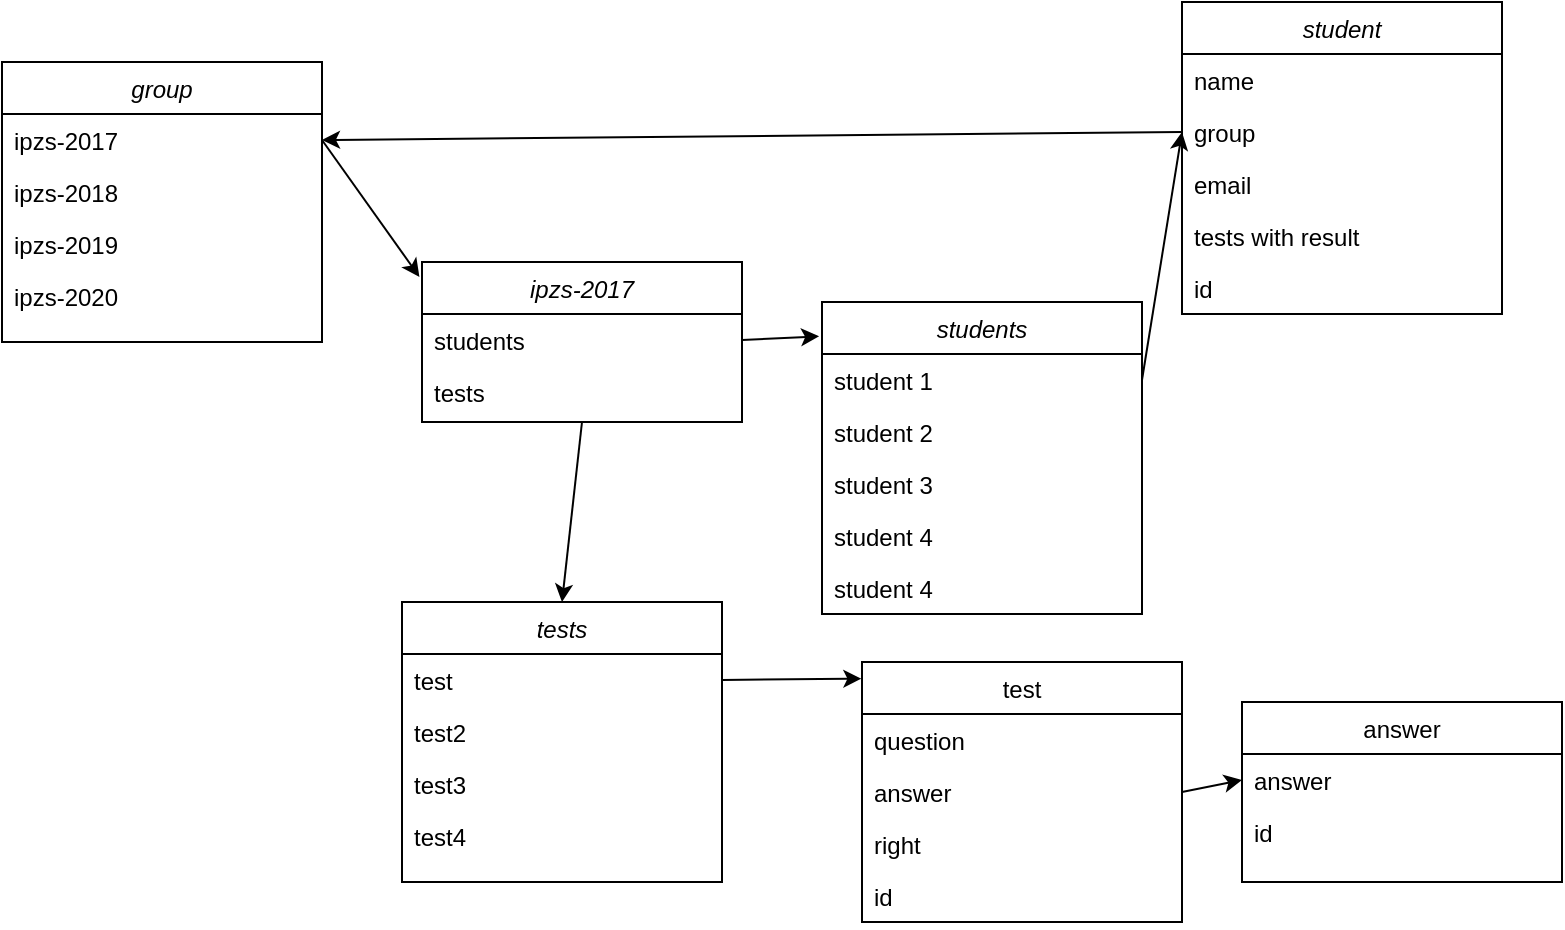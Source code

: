 <mxfile version="12.7.4" type="github">
  <diagram id="C5RBs43oDa-KdzZeNtuy" name="Page-1">
    <mxGraphModel dx="860" dy="505" grid="1" gridSize="10" guides="1" tooltips="1" connect="1" arrows="1" fold="1" page="1" pageScale="1" pageWidth="1654" pageHeight="2336" math="0" shadow="0">
      <root>
        <mxCell id="WIyWlLk6GJQsqaUBKTNV-0" />
        <mxCell id="WIyWlLk6GJQsqaUBKTNV-1" parent="WIyWlLk6GJQsqaUBKTNV-0" />
        <mxCell id="zkfFHV4jXpPFQw0GAbJ--0" value="tests" style="swimlane;fontStyle=2;align=center;verticalAlign=top;childLayout=stackLayout;horizontal=1;startSize=26;horizontalStack=0;resizeParent=1;resizeLast=0;collapsible=1;marginBottom=0;rounded=0;shadow=0;strokeWidth=1;" parent="WIyWlLk6GJQsqaUBKTNV-1" vertex="1">
          <mxGeometry x="790" y="320" width="160" height="140" as="geometry">
            <mxRectangle x="230" y="140" width="160" height="26" as="alternateBounds" />
          </mxGeometry>
        </mxCell>
        <mxCell id="zkfFHV4jXpPFQw0GAbJ--1" value="test" style="text;align=left;verticalAlign=top;spacingLeft=4;spacingRight=4;overflow=hidden;rotatable=0;points=[[0,0.5],[1,0.5]];portConstraint=eastwest;" parent="zkfFHV4jXpPFQw0GAbJ--0" vertex="1">
          <mxGeometry y="26" width="160" height="26" as="geometry" />
        </mxCell>
        <mxCell id="zkfFHV4jXpPFQw0GAbJ--2" value="test2" style="text;align=left;verticalAlign=top;spacingLeft=4;spacingRight=4;overflow=hidden;rotatable=0;points=[[0,0.5],[1,0.5]];portConstraint=eastwest;rounded=0;shadow=0;html=0;" parent="zkfFHV4jXpPFQw0GAbJ--0" vertex="1">
          <mxGeometry y="52" width="160" height="26" as="geometry" />
        </mxCell>
        <mxCell id="zkfFHV4jXpPFQw0GAbJ--3" value="test3" style="text;align=left;verticalAlign=top;spacingLeft=4;spacingRight=4;overflow=hidden;rotatable=0;points=[[0,0.5],[1,0.5]];portConstraint=eastwest;rounded=0;shadow=0;html=0;" parent="zkfFHV4jXpPFQw0GAbJ--0" vertex="1">
          <mxGeometry y="78" width="160" height="26" as="geometry" />
        </mxCell>
        <mxCell id="fI5XqqQE82nt5yA3_8pC-2" value="test4" style="text;align=left;verticalAlign=top;spacingLeft=4;spacingRight=4;overflow=hidden;rotatable=0;points=[[0,0.5],[1,0.5]];portConstraint=eastwest;rounded=0;shadow=0;html=0;" parent="zkfFHV4jXpPFQw0GAbJ--0" vertex="1">
          <mxGeometry y="104" width="160" height="26" as="geometry" />
        </mxCell>
        <mxCell id="zkfFHV4jXpPFQw0GAbJ--17" value="test" style="swimlane;fontStyle=0;align=center;verticalAlign=top;childLayout=stackLayout;horizontal=1;startSize=26;horizontalStack=0;resizeParent=1;resizeLast=0;collapsible=1;marginBottom=0;rounded=0;shadow=0;strokeWidth=1;" parent="WIyWlLk6GJQsqaUBKTNV-1" vertex="1">
          <mxGeometry x="1020" y="350" width="160" height="130" as="geometry">
            <mxRectangle x="550" y="140" width="160" height="26" as="alternateBounds" />
          </mxGeometry>
        </mxCell>
        <mxCell id="zkfFHV4jXpPFQw0GAbJ--18" value="question" style="text;align=left;verticalAlign=top;spacingLeft=4;spacingRight=4;overflow=hidden;rotatable=0;points=[[0,0.5],[1,0.5]];portConstraint=eastwest;" parent="zkfFHV4jXpPFQw0GAbJ--17" vertex="1">
          <mxGeometry y="26" width="160" height="26" as="geometry" />
        </mxCell>
        <mxCell id="zkfFHV4jXpPFQw0GAbJ--19" value="answer" style="text;align=left;verticalAlign=top;spacingLeft=4;spacingRight=4;overflow=hidden;rotatable=0;points=[[0,0.5],[1,0.5]];portConstraint=eastwest;rounded=0;shadow=0;html=0;" parent="zkfFHV4jXpPFQw0GAbJ--17" vertex="1">
          <mxGeometry y="52" width="160" height="26" as="geometry" />
        </mxCell>
        <mxCell id="zkfFHV4jXpPFQw0GAbJ--21" value="right" style="text;align=left;verticalAlign=top;spacingLeft=4;spacingRight=4;overflow=hidden;rotatable=0;points=[[0,0.5],[1,0.5]];portConstraint=eastwest;rounded=0;shadow=0;html=0;" parent="zkfFHV4jXpPFQw0GAbJ--17" vertex="1">
          <mxGeometry y="78" width="160" height="26" as="geometry" />
        </mxCell>
        <mxCell id="zkfFHV4jXpPFQw0GAbJ--22" value="id" style="text;align=left;verticalAlign=top;spacingLeft=4;spacingRight=4;overflow=hidden;rotatable=0;points=[[0,0.5],[1,0.5]];portConstraint=eastwest;rounded=0;shadow=0;html=0;" parent="zkfFHV4jXpPFQw0GAbJ--17" vertex="1">
          <mxGeometry y="104" width="160" height="26" as="geometry" />
        </mxCell>
        <mxCell id="fI5XqqQE82nt5yA3_8pC-5" value="answer" style="swimlane;fontStyle=0;align=center;verticalAlign=top;childLayout=stackLayout;horizontal=1;startSize=26;horizontalStack=0;resizeParent=1;resizeLast=0;collapsible=1;marginBottom=0;rounded=0;shadow=0;strokeWidth=1;" parent="WIyWlLk6GJQsqaUBKTNV-1" vertex="1">
          <mxGeometry x="1210" y="370" width="160" height="90" as="geometry">
            <mxRectangle x="550" y="140" width="160" height="26" as="alternateBounds" />
          </mxGeometry>
        </mxCell>
        <mxCell id="fI5XqqQE82nt5yA3_8pC-8" value="answer" style="text;align=left;verticalAlign=top;spacingLeft=4;spacingRight=4;overflow=hidden;rotatable=0;points=[[0,0.5],[1,0.5]];portConstraint=eastwest;rounded=0;shadow=0;html=0;" parent="fI5XqqQE82nt5yA3_8pC-5" vertex="1">
          <mxGeometry y="26" width="160" height="26" as="geometry" />
        </mxCell>
        <mxCell id="fI5XqqQE82nt5yA3_8pC-9" value="id" style="text;align=left;verticalAlign=top;spacingLeft=4;spacingRight=4;overflow=hidden;rotatable=0;points=[[0,0.5],[1,0.5]];portConstraint=eastwest;rounded=0;shadow=0;html=0;" parent="fI5XqqQE82nt5yA3_8pC-5" vertex="1">
          <mxGeometry y="52" width="160" height="26" as="geometry" />
        </mxCell>
        <mxCell id="fI5XqqQE82nt5yA3_8pC-12" style="edgeStyle=none;rounded=0;orthogonalLoop=1;jettySize=auto;html=1;exitX=1;exitY=0.5;exitDx=0;exitDy=0;entryX=0;entryY=0.5;entryDx=0;entryDy=0;" parent="WIyWlLk6GJQsqaUBKTNV-1" source="zkfFHV4jXpPFQw0GAbJ--19" target="fI5XqqQE82nt5yA3_8pC-8" edge="1">
          <mxGeometry relative="1" as="geometry" />
        </mxCell>
        <mxCell id="fI5XqqQE82nt5yA3_8pC-13" style="edgeStyle=none;rounded=0;orthogonalLoop=1;jettySize=auto;html=1;exitX=1;exitY=0.5;exitDx=0;exitDy=0;entryX=-0.002;entryY=0.064;entryDx=0;entryDy=0;entryPerimeter=0;" parent="WIyWlLk6GJQsqaUBKTNV-1" source="zkfFHV4jXpPFQw0GAbJ--1" target="zkfFHV4jXpPFQw0GAbJ--17" edge="1">
          <mxGeometry relative="1" as="geometry" />
        </mxCell>
        <mxCell id="fI5XqqQE82nt5yA3_8pC-25" style="edgeStyle=none;rounded=0;orthogonalLoop=1;jettySize=auto;html=1;exitX=0.5;exitY=1;exitDx=0;exitDy=0;entryX=0.5;entryY=0;entryDx=0;entryDy=0;" parent="WIyWlLk6GJQsqaUBKTNV-1" source="fI5XqqQE82nt5yA3_8pC-14" target="zkfFHV4jXpPFQw0GAbJ--0" edge="1">
          <mxGeometry relative="1" as="geometry" />
        </mxCell>
        <mxCell id="fI5XqqQE82nt5yA3_8pC-14" value="ipzs-2017" style="swimlane;fontStyle=2;align=center;verticalAlign=top;childLayout=stackLayout;horizontal=1;startSize=26;horizontalStack=0;resizeParent=1;resizeLast=0;collapsible=1;marginBottom=0;rounded=0;shadow=0;strokeWidth=1;" parent="WIyWlLk6GJQsqaUBKTNV-1" vertex="1">
          <mxGeometry x="800" y="150" width="160" height="80" as="geometry">
            <mxRectangle x="230" y="140" width="160" height="26" as="alternateBounds" />
          </mxGeometry>
        </mxCell>
        <mxCell id="fI5XqqQE82nt5yA3_8pC-16" value="students" style="text;align=left;verticalAlign=top;spacingLeft=4;spacingRight=4;overflow=hidden;rotatable=0;points=[[0,0.5],[1,0.5]];portConstraint=eastwest;rounded=0;shadow=0;html=0;" parent="fI5XqqQE82nt5yA3_8pC-14" vertex="1">
          <mxGeometry y="26" width="160" height="26" as="geometry" />
        </mxCell>
        <mxCell id="fI5XqqQE82nt5yA3_8pC-17" value="tests" style="text;align=left;verticalAlign=top;spacingLeft=4;spacingRight=4;overflow=hidden;rotatable=0;points=[[0,0.5],[1,0.5]];portConstraint=eastwest;rounded=0;shadow=0;html=0;" parent="fI5XqqQE82nt5yA3_8pC-14" vertex="1">
          <mxGeometry y="52" width="160" height="26" as="geometry" />
        </mxCell>
        <mxCell id="fI5XqqQE82nt5yA3_8pC-20" value="group" style="swimlane;fontStyle=2;align=center;verticalAlign=top;childLayout=stackLayout;horizontal=1;startSize=26;horizontalStack=0;resizeParent=1;resizeLast=0;collapsible=1;marginBottom=0;rounded=0;shadow=0;strokeWidth=1;" parent="WIyWlLk6GJQsqaUBKTNV-1" vertex="1">
          <mxGeometry x="590" y="50" width="160" height="140" as="geometry">
            <mxRectangle x="230" y="140" width="160" height="26" as="alternateBounds" />
          </mxGeometry>
        </mxCell>
        <mxCell id="fI5XqqQE82nt5yA3_8pC-21" value="ipzs-2017" style="text;align=left;verticalAlign=top;spacingLeft=4;spacingRight=4;overflow=hidden;rotatable=0;points=[[0,0.5],[1,0.5]];portConstraint=eastwest;" parent="fI5XqqQE82nt5yA3_8pC-20" vertex="1">
          <mxGeometry y="26" width="160" height="26" as="geometry" />
        </mxCell>
        <mxCell id="fI5XqqQE82nt5yA3_8pC-22" value="ipzs-2018" style="text;align=left;verticalAlign=top;spacingLeft=4;spacingRight=4;overflow=hidden;rotatable=0;points=[[0,0.5],[1,0.5]];portConstraint=eastwest;rounded=0;shadow=0;html=0;" parent="fI5XqqQE82nt5yA3_8pC-20" vertex="1">
          <mxGeometry y="52" width="160" height="26" as="geometry" />
        </mxCell>
        <mxCell id="fI5XqqQE82nt5yA3_8pC-23" value="ipzs-2019" style="text;align=left;verticalAlign=top;spacingLeft=4;spacingRight=4;overflow=hidden;rotatable=0;points=[[0,0.5],[1,0.5]];portConstraint=eastwest;rounded=0;shadow=0;html=0;" parent="fI5XqqQE82nt5yA3_8pC-20" vertex="1">
          <mxGeometry y="78" width="160" height="26" as="geometry" />
        </mxCell>
        <mxCell id="fI5XqqQE82nt5yA3_8pC-24" value="ipzs-2020" style="text;align=left;verticalAlign=top;spacingLeft=4;spacingRight=4;overflow=hidden;rotatable=0;points=[[0,0.5],[1,0.5]];portConstraint=eastwest;rounded=0;shadow=0;html=0;" parent="fI5XqqQE82nt5yA3_8pC-20" vertex="1">
          <mxGeometry y="104" width="160" height="26" as="geometry" />
        </mxCell>
        <mxCell id="fI5XqqQE82nt5yA3_8pC-26" style="edgeStyle=none;rounded=0;orthogonalLoop=1;jettySize=auto;html=1;exitX=1;exitY=0.5;exitDx=0;exitDy=0;entryX=-0.008;entryY=0.093;entryDx=0;entryDy=0;entryPerimeter=0;" parent="WIyWlLk6GJQsqaUBKTNV-1" source="fI5XqqQE82nt5yA3_8pC-21" target="fI5XqqQE82nt5yA3_8pC-14" edge="1">
          <mxGeometry relative="1" as="geometry" />
        </mxCell>
        <mxCell id="fI5XqqQE82nt5yA3_8pC-32" value="students" style="swimlane;fontStyle=2;align=center;verticalAlign=top;childLayout=stackLayout;horizontal=1;startSize=26;horizontalStack=0;resizeParent=1;resizeLast=0;collapsible=1;marginBottom=0;rounded=0;shadow=0;strokeWidth=1;" parent="WIyWlLk6GJQsqaUBKTNV-1" vertex="1">
          <mxGeometry x="1000" y="170" width="160" height="156" as="geometry">
            <mxRectangle x="230" y="140" width="160" height="26" as="alternateBounds" />
          </mxGeometry>
        </mxCell>
        <mxCell id="fI5XqqQE82nt5yA3_8pC-33" value="student 1" style="text;align=left;verticalAlign=top;spacingLeft=4;spacingRight=4;overflow=hidden;rotatable=0;points=[[0,0.5],[1,0.5]];portConstraint=eastwest;rounded=0;shadow=0;html=0;" parent="fI5XqqQE82nt5yA3_8pC-32" vertex="1">
          <mxGeometry y="26" width="160" height="26" as="geometry" />
        </mxCell>
        <mxCell id="fI5XqqQE82nt5yA3_8pC-34" value="student 2" style="text;align=left;verticalAlign=top;spacingLeft=4;spacingRight=4;overflow=hidden;rotatable=0;points=[[0,0.5],[1,0.5]];portConstraint=eastwest;rounded=0;shadow=0;html=0;" parent="fI5XqqQE82nt5yA3_8pC-32" vertex="1">
          <mxGeometry y="52" width="160" height="26" as="geometry" />
        </mxCell>
        <mxCell id="fI5XqqQE82nt5yA3_8pC-35" value="student 3" style="text;align=left;verticalAlign=top;spacingLeft=4;spacingRight=4;overflow=hidden;rotatable=0;points=[[0,0.5],[1,0.5]];portConstraint=eastwest;rounded=0;shadow=0;html=0;" parent="fI5XqqQE82nt5yA3_8pC-32" vertex="1">
          <mxGeometry y="78" width="160" height="26" as="geometry" />
        </mxCell>
        <mxCell id="fI5XqqQE82nt5yA3_8pC-37" value="student 4" style="text;align=left;verticalAlign=top;spacingLeft=4;spacingRight=4;overflow=hidden;rotatable=0;points=[[0,0.5],[1,0.5]];portConstraint=eastwest;rounded=0;shadow=0;html=0;" parent="fI5XqqQE82nt5yA3_8pC-32" vertex="1">
          <mxGeometry y="104" width="160" height="26" as="geometry" />
        </mxCell>
        <mxCell id="fI5XqqQE82nt5yA3_8pC-36" value="student 4" style="text;align=left;verticalAlign=top;spacingLeft=4;spacingRight=4;overflow=hidden;rotatable=0;points=[[0,0.5],[1,0.5]];portConstraint=eastwest;rounded=0;shadow=0;html=0;" parent="fI5XqqQE82nt5yA3_8pC-32" vertex="1">
          <mxGeometry y="130" width="160" height="26" as="geometry" />
        </mxCell>
        <mxCell id="fI5XqqQE82nt5yA3_8pC-38" style="edgeStyle=none;rounded=0;orthogonalLoop=1;jettySize=auto;html=1;exitX=1;exitY=0.5;exitDx=0;exitDy=0;entryX=-0.009;entryY=0.11;entryDx=0;entryDy=0;entryPerimeter=0;" parent="WIyWlLk6GJQsqaUBKTNV-1" source="fI5XqqQE82nt5yA3_8pC-16" target="fI5XqqQE82nt5yA3_8pC-32" edge="1">
          <mxGeometry relative="1" as="geometry" />
        </mxCell>
        <mxCell id="fI5XqqQE82nt5yA3_8pC-39" value="student" style="swimlane;fontStyle=2;align=center;verticalAlign=top;childLayout=stackLayout;horizontal=1;startSize=26;horizontalStack=0;resizeParent=1;resizeLast=0;collapsible=1;marginBottom=0;rounded=0;shadow=0;strokeWidth=1;" parent="WIyWlLk6GJQsqaUBKTNV-1" vertex="1">
          <mxGeometry x="1180" y="20" width="160" height="156" as="geometry">
            <mxRectangle x="230" y="140" width="160" height="26" as="alternateBounds" />
          </mxGeometry>
        </mxCell>
        <mxCell id="fI5XqqQE82nt5yA3_8pC-40" value="name " style="text;align=left;verticalAlign=top;spacingLeft=4;spacingRight=4;overflow=hidden;rotatable=0;points=[[0,0.5],[1,0.5]];portConstraint=eastwest;rounded=0;shadow=0;html=0;" parent="fI5XqqQE82nt5yA3_8pC-39" vertex="1">
          <mxGeometry y="26" width="160" height="26" as="geometry" />
        </mxCell>
        <mxCell id="fI5XqqQE82nt5yA3_8pC-41" value="group" style="text;align=left;verticalAlign=top;spacingLeft=4;spacingRight=4;overflow=hidden;rotatable=0;points=[[0,0.5],[1,0.5]];portConstraint=eastwest;rounded=0;shadow=0;html=0;" parent="fI5XqqQE82nt5yA3_8pC-39" vertex="1">
          <mxGeometry y="52" width="160" height="26" as="geometry" />
        </mxCell>
        <mxCell id="fI5XqqQE82nt5yA3_8pC-42" value="email" style="text;align=left;verticalAlign=top;spacingLeft=4;spacingRight=4;overflow=hidden;rotatable=0;points=[[0,0.5],[1,0.5]];portConstraint=eastwest;rounded=0;shadow=0;html=0;" parent="fI5XqqQE82nt5yA3_8pC-39" vertex="1">
          <mxGeometry y="78" width="160" height="26" as="geometry" />
        </mxCell>
        <mxCell id="fI5XqqQE82nt5yA3_8pC-43" value="tests with result" style="text;align=left;verticalAlign=top;spacingLeft=4;spacingRight=4;overflow=hidden;rotatable=0;points=[[0,0.5],[1,0.5]];portConstraint=eastwest;rounded=0;shadow=0;html=0;" parent="fI5XqqQE82nt5yA3_8pC-39" vertex="1">
          <mxGeometry y="104" width="160" height="26" as="geometry" />
        </mxCell>
        <mxCell id="fI5XqqQE82nt5yA3_8pC-44" value="id" style="text;align=left;verticalAlign=top;spacingLeft=4;spacingRight=4;overflow=hidden;rotatable=0;points=[[0,0.5],[1,0.5]];portConstraint=eastwest;rounded=0;shadow=0;html=0;" parent="fI5XqqQE82nt5yA3_8pC-39" vertex="1">
          <mxGeometry y="130" width="160" height="26" as="geometry" />
        </mxCell>
        <mxCell id="fI5XqqQE82nt5yA3_8pC-46" style="edgeStyle=none;rounded=0;orthogonalLoop=1;jettySize=auto;html=1;exitX=0;exitY=0.5;exitDx=0;exitDy=0;entryX=1;entryY=0.5;entryDx=0;entryDy=0;" parent="WIyWlLk6GJQsqaUBKTNV-1" source="fI5XqqQE82nt5yA3_8pC-41" target="fI5XqqQE82nt5yA3_8pC-21" edge="1">
          <mxGeometry relative="1" as="geometry" />
        </mxCell>
        <mxCell id="fI5XqqQE82nt5yA3_8pC-47" style="edgeStyle=none;rounded=0;orthogonalLoop=1;jettySize=auto;html=1;exitX=1;exitY=0.5;exitDx=0;exitDy=0;entryX=0;entryY=0.5;entryDx=0;entryDy=0;" parent="WIyWlLk6GJQsqaUBKTNV-1" source="fI5XqqQE82nt5yA3_8pC-33" target="fI5XqqQE82nt5yA3_8pC-41" edge="1">
          <mxGeometry relative="1" as="geometry" />
        </mxCell>
      </root>
    </mxGraphModel>
  </diagram>
</mxfile>
